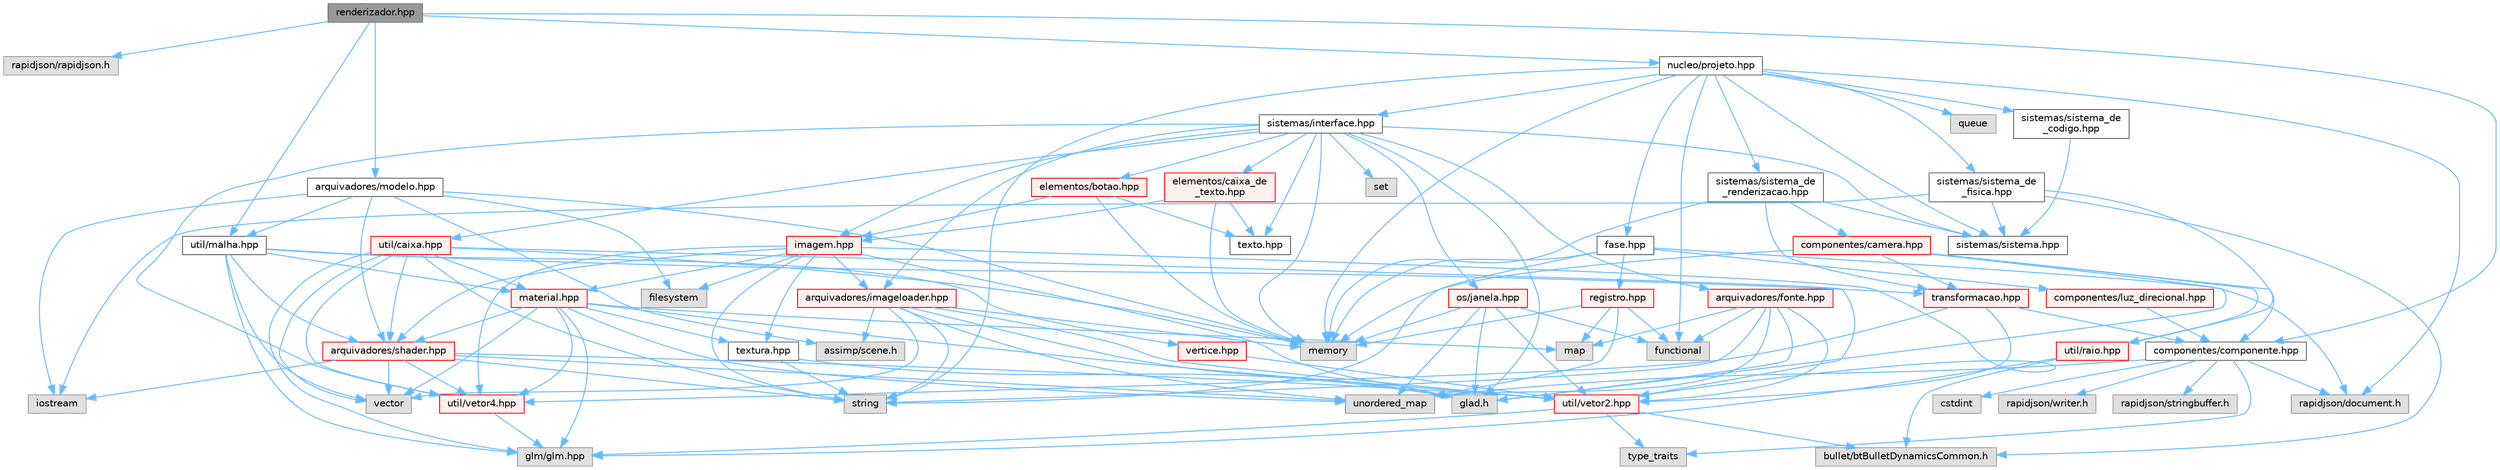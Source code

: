 digraph "renderizador.hpp"
{
 // LATEX_PDF_SIZE
  bgcolor="transparent";
  edge [fontname=Helvetica,fontsize=10,labelfontname=Helvetica,labelfontsize=10];
  node [fontname=Helvetica,fontsize=10,shape=box,height=0.2,width=0.4];
  Node1 [id="Node000001",label="renderizador.hpp",height=0.2,width=0.4,color="gray40", fillcolor="grey60", style="filled", fontcolor="black",tooltip=" "];
  Node1 -> Node2 [id="edge1_Node000001_Node000002",color="steelblue1",style="solid",tooltip=" "];
  Node2 [id="Node000002",label="rapidjson/rapidjson.h",height=0.2,width=0.4,color="grey60", fillcolor="#E0E0E0", style="filled",tooltip=" "];
  Node1 -> Node3 [id="edge2_Node000001_Node000003",color="steelblue1",style="solid",tooltip=" "];
  Node3 [id="Node000003",label="nucleo/projeto.hpp",height=0.2,width=0.4,color="grey40", fillcolor="white", style="filled",URL="$projeto_8hpp.html",tooltip="Classe projeto."];
  Node3 -> Node4 [id="edge3_Node000003_Node000004",color="steelblue1",style="solid",tooltip=" "];
  Node4 [id="Node000004",label="string",height=0.2,width=0.4,color="grey60", fillcolor="#E0E0E0", style="filled",tooltip=" "];
  Node3 -> Node5 [id="edge4_Node000003_Node000005",color="steelblue1",style="solid",tooltip=" "];
  Node5 [id="Node000005",label="queue",height=0.2,width=0.4,color="grey60", fillcolor="#E0E0E0", style="filled",tooltip=" "];
  Node3 -> Node6 [id="edge5_Node000003_Node000006",color="steelblue1",style="solid",tooltip=" "];
  Node6 [id="Node000006",label="functional",height=0.2,width=0.4,color="grey60", fillcolor="#E0E0E0", style="filled",tooltip=" "];
  Node3 -> Node7 [id="edge6_Node000003_Node000007",color="steelblue1",style="solid",tooltip=" "];
  Node7 [id="Node000007",label="rapidjson/document.h",height=0.2,width=0.4,color="grey60", fillcolor="#E0E0E0", style="filled",tooltip=" "];
  Node3 -> Node8 [id="edge7_Node000003_Node000008",color="steelblue1",style="solid",tooltip=" "];
  Node8 [id="Node000008",label="memory",height=0.2,width=0.4,color="grey60", fillcolor="#E0E0E0", style="filled",tooltip=" "];
  Node3 -> Node9 [id="edge8_Node000003_Node000009",color="steelblue1",style="solid",tooltip=" "];
  Node9 [id="Node000009",label="fase.hpp",height=0.2,width=0.4,color="grey40", fillcolor="white", style="filled",URL="$fase_8hpp_source.html",tooltip=" "];
  Node9 -> Node4 [id="edge9_Node000009_Node000004",color="steelblue1",style="solid",tooltip=" "];
  Node9 -> Node8 [id="edge10_Node000009_Node000008",color="steelblue1",style="solid",tooltip=" "];
  Node9 -> Node7 [id="edge11_Node000009_Node000007",color="steelblue1",style="solid",tooltip=" "];
  Node9 -> Node10 [id="edge12_Node000009_Node000010",color="steelblue1",style="solid",tooltip=" "];
  Node10 [id="Node000010",label="registro.hpp",height=0.2,width=0.4,color="red", fillcolor="#FFF0F0", style="filled",URL="$registro_8hpp.html",tooltip="Inclusoes e definições relacionadas à registro."];
  Node10 -> Node11 [id="edge13_Node000010_Node000011",color="steelblue1",style="solid",tooltip=" "];
  Node11 [id="Node000011",label="unordered_map",height=0.2,width=0.4,color="grey60", fillcolor="#E0E0E0", style="filled",tooltip=" "];
  Node10 -> Node12 [id="edge14_Node000010_Node000012",color="steelblue1",style="solid",tooltip=" "];
  Node12 [id="Node000012",label="map",height=0.2,width=0.4,color="grey60", fillcolor="#E0E0E0", style="filled",tooltip=" "];
  Node10 -> Node8 [id="edge15_Node000010_Node000008",color="steelblue1",style="solid",tooltip=" "];
  Node10 -> Node6 [id="edge16_Node000010_Node000006",color="steelblue1",style="solid",tooltip=" "];
  Node9 -> Node20 [id="edge17_Node000009_Node000020",color="steelblue1",style="solid",tooltip=" "];
  Node20 [id="Node000020",label="componentes/luz_direcional.hpp",height=0.2,width=0.4,color="red", fillcolor="#FFF0F0", style="filled",URL="$luz__direcional_8hpp.html",tooltip=" "];
  Node20 -> Node15 [id="edge18_Node000020_Node000015",color="steelblue1",style="solid",tooltip=" "];
  Node15 [id="Node000015",label="componentes/componente.hpp",height=0.2,width=0.4,color="grey40", fillcolor="white", style="filled",URL="$componente_8hpp.html",tooltip="Estrutura base para componetes."];
  Node15 -> Node11 [id="edge19_Node000015_Node000011",color="steelblue1",style="solid",tooltip=" "];
  Node15 -> Node16 [id="edge20_Node000015_Node000016",color="steelblue1",style="solid",tooltip=" "];
  Node16 [id="Node000016",label="cstdint",height=0.2,width=0.4,color="grey60", fillcolor="#E0E0E0", style="filled",tooltip=" "];
  Node15 -> Node17 [id="edge21_Node000015_Node000017",color="steelblue1",style="solid",tooltip=" "];
  Node17 [id="Node000017",label="type_traits",height=0.2,width=0.4,color="grey60", fillcolor="#E0E0E0", style="filled",tooltip=" "];
  Node15 -> Node7 [id="edge22_Node000015_Node000007",color="steelblue1",style="solid",tooltip=" "];
  Node15 -> Node18 [id="edge23_Node000015_Node000018",color="steelblue1",style="solid",tooltip=" "];
  Node18 [id="Node000018",label="rapidjson/writer.h",height=0.2,width=0.4,color="grey60", fillcolor="#E0E0E0", style="filled",tooltip=" "];
  Node15 -> Node19 [id="edge24_Node000015_Node000019",color="steelblue1",style="solid",tooltip=" "];
  Node19 [id="Node000019",label="rapidjson/stringbuffer.h",height=0.2,width=0.4,color="grey60", fillcolor="#E0E0E0", style="filled",tooltip=" "];
  Node3 -> Node27 [id="edge25_Node000003_Node000027",color="steelblue1",style="solid",tooltip=" "];
  Node27 [id="Node000027",label="sistemas/sistema.hpp",height=0.2,width=0.4,color="grey40", fillcolor="white", style="filled",URL="$sistemas_2sistema_8hpp.html",tooltip=" "];
  Node3 -> Node28 [id="edge26_Node000003_Node000028",color="steelblue1",style="solid",tooltip=" "];
  Node28 [id="Node000028",label="sistemas/sistema_de\l_fisica.hpp",height=0.2,width=0.4,color="grey40", fillcolor="white", style="filled",URL="$sistema__de__fisica_8hpp.html",tooltip=" "];
  Node28 -> Node27 [id="edge27_Node000028_Node000027",color="steelblue1",style="solid",tooltip=" "];
  Node28 -> Node29 [id="edge28_Node000028_Node000029",color="steelblue1",style="solid",tooltip=" "];
  Node29 [id="Node000029",label="iostream",height=0.2,width=0.4,color="grey60", fillcolor="#E0E0E0", style="filled",tooltip=" "];
  Node28 -> Node30 [id="edge29_Node000028_Node000030",color="steelblue1",style="solid",tooltip=" "];
  Node30 [id="Node000030",label="util/raio.hpp",height=0.2,width=0.4,color="red", fillcolor="#FFF0F0", style="filled",URL="$raio_8hpp.html",tooltip=" "];
  Node30 -> Node24 [id="edge30_Node000030_Node000024",color="steelblue1",style="solid",tooltip=" "];
  Node24 [id="Node000024",label="glm/glm.hpp",height=0.2,width=0.4,color="grey60", fillcolor="#E0E0E0", style="filled",tooltip=" "];
  Node30 -> Node23 [id="edge31_Node000030_Node000023",color="steelblue1",style="solid",tooltip=" "];
  Node23 [id="Node000023",label="bullet/btBulletDynamicsCommon.h",height=0.2,width=0.4,color="grey60", fillcolor="#E0E0E0", style="filled",tooltip=" "];
  Node28 -> Node23 [id="edge32_Node000028_Node000023",color="steelblue1",style="solid",tooltip=" "];
  Node3 -> Node31 [id="edge33_Node000003_Node000031",color="steelblue1",style="solid",tooltip=" "];
  Node31 [id="Node000031",label="sistemas/sistema_de\l_renderizacao.hpp",height=0.2,width=0.4,color="grey40", fillcolor="white", style="filled",URL="$sistema__de__renderizacao_8hpp.html",tooltip=" "];
  Node31 -> Node27 [id="edge34_Node000031_Node000027",color="steelblue1",style="solid",tooltip=" "];
  Node31 -> Node32 [id="edge35_Node000031_Node000032",color="steelblue1",style="solid",tooltip=" "];
  Node32 [id="Node000032",label="componentes/camera.hpp",height=0.2,width=0.4,color="red", fillcolor="#FFF0F0", style="filled",URL="$camera_8hpp_source.html",tooltip=" "];
  Node32 -> Node8 [id="edge36_Node000032_Node000008",color="steelblue1",style="solid",tooltip=" "];
  Node32 -> Node35 [id="edge37_Node000032_Node000035",color="steelblue1",style="solid",tooltip=" "];
  Node35 [id="Node000035",label="glad.h",height=0.2,width=0.4,color="grey60", fillcolor="#E0E0E0", style="filled",tooltip=" "];
  Node32 -> Node15 [id="edge38_Node000032_Node000015",color="steelblue1",style="solid",tooltip=" "];
  Node32 -> Node36 [id="edge39_Node000032_Node000036",color="steelblue1",style="solid",tooltip=" "];
  Node36 [id="Node000036",label="transformacao.hpp",height=0.2,width=0.4,color="red", fillcolor="#FFF0F0", style="filled",URL="$transformacao_8hpp.html",tooltip="Calcula a mtriz de modelo para um objeto 3d qualquer."];
  Node36 -> Node15 [id="edge40_Node000036_Node000015",color="steelblue1",style="solid",tooltip=" "];
  Node36 -> Node37 [id="edge41_Node000036_Node000037",color="steelblue1",style="solid",tooltip=" "];
  Node37 [id="Node000037",label="util/vetor2.hpp",height=0.2,width=0.4,color="red", fillcolor="#FFF0F0", style="filled",URL="$vetor2_8hpp.html",tooltip=" "];
  Node37 -> Node17 [id="edge42_Node000037_Node000017",color="steelblue1",style="solid",tooltip=" "];
  Node37 -> Node23 [id="edge43_Node000037_Node000023",color="steelblue1",style="solid",tooltip=" "];
  Node37 -> Node24 [id="edge44_Node000037_Node000024",color="steelblue1",style="solid",tooltip=" "];
  Node36 -> Node38 [id="edge45_Node000036_Node000038",color="steelblue1",style="solid",tooltip=" "];
  Node38 [id="Node000038",label="util/vetor4.hpp",height=0.2,width=0.4,color="red", fillcolor="#FFF0F0", style="filled",URL="$vetor4_8hpp.html",tooltip=" "];
  Node38 -> Node24 [id="edge46_Node000038_Node000024",color="steelblue1",style="solid",tooltip=" "];
  Node32 -> Node30 [id="edge47_Node000032_Node000030",color="steelblue1",style="solid",tooltip=" "];
  Node31 -> Node36 [id="edge48_Node000031_Node000036",color="steelblue1",style="solid",tooltip=" "];
  Node31 -> Node8 [id="edge49_Node000031_Node000008",color="steelblue1",style="solid",tooltip=" "];
  Node3 -> Node60 [id="edge50_Node000003_Node000060",color="steelblue1",style="solid",tooltip=" "];
  Node60 [id="Node000060",label="sistemas/sistema_de\l_codigo.hpp",height=0.2,width=0.4,color="grey40", fillcolor="white", style="filled",URL="$sistema__de__codigo_8hpp.html",tooltip=" "];
  Node60 -> Node27 [id="edge51_Node000060_Node000027",color="steelblue1",style="solid",tooltip=" "];
  Node3 -> Node61 [id="edge52_Node000003_Node000061",color="steelblue1",style="solid",tooltip=" "];
  Node61 [id="Node000061",label="sistemas/interface.hpp",height=0.2,width=0.4,color="grey40", fillcolor="white", style="filled",URL="$interface_8hpp_source.html",tooltip=" "];
  Node61 -> Node35 [id="edge53_Node000061_Node000035",color="steelblue1",style="solid",tooltip=" "];
  Node61 -> Node8 [id="edge54_Node000061_Node000008",color="steelblue1",style="solid",tooltip=" "];
  Node61 -> Node62 [id="edge55_Node000061_Node000062",color="steelblue1",style="solid",tooltip=" "];
  Node62 [id="Node000062",label="set",height=0.2,width=0.4,color="grey60", fillcolor="#E0E0E0", style="filled",tooltip=" "];
  Node61 -> Node27 [id="edge56_Node000061_Node000027",color="steelblue1",style="solid",tooltip=" "];
  Node61 -> Node50 [id="edge57_Node000061_Node000050",color="steelblue1",style="solid",tooltip=" "];
  Node50 [id="Node000050",label="arquivadores/imageloader.hpp",height=0.2,width=0.4,color="red", fillcolor="#FFF0F0", style="filled",URL="$imageloader_8hpp.html",tooltip=" "];
  Node50 -> Node35 [id="edge58_Node000050_Node000035",color="steelblue1",style="solid",tooltip=" "];
  Node50 -> Node4 [id="edge59_Node000050_Node000004",color="steelblue1",style="solid",tooltip=" "];
  Node50 -> Node11 [id="edge60_Node000050_Node000011",color="steelblue1",style="solid",tooltip=" "];
  Node50 -> Node53 [id="edge61_Node000050_Node000053",color="steelblue1",style="solid",tooltip=" "];
  Node53 [id="Node000053",label="assimp/scene.h",height=0.2,width=0.4,color="grey60", fillcolor="#E0E0E0", style="filled",tooltip=" "];
  Node50 -> Node48 [id="edge62_Node000050_Node000048",color="steelblue1",style="solid",tooltip=" "];
  Node48 [id="Node000048",label="vector",height=0.2,width=0.4,color="grey60", fillcolor="#E0E0E0", style="filled",tooltip=" "];
  Node50 -> Node8 [id="edge63_Node000050_Node000008",color="steelblue1",style="solid",tooltip=" "];
  Node50 -> Node37 [id="edge64_Node000050_Node000037",color="steelblue1",style="solid",tooltip=" "];
  Node61 -> Node63 [id="edge65_Node000061_Node000063",color="steelblue1",style="solid",tooltip=" "];
  Node63 [id="Node000063",label="arquivadores/fonte.hpp",height=0.2,width=0.4,color="red", fillcolor="#FFF0F0", style="filled",URL="$fonte_8hpp.html",tooltip=" "];
  Node63 -> Node35 [id="edge66_Node000063_Node000035",color="steelblue1",style="solid",tooltip=" "];
  Node63 -> Node4 [id="edge67_Node000063_Node000004",color="steelblue1",style="solid",tooltip=" "];
  Node63 -> Node12 [id="edge68_Node000063_Node000012",color="steelblue1",style="solid",tooltip=" "];
  Node63 -> Node11 [id="edge69_Node000063_Node000011",color="steelblue1",style="solid",tooltip=" "];
  Node63 -> Node37 [id="edge70_Node000063_Node000037",color="steelblue1",style="solid",tooltip=" "];
  Node63 -> Node6 [id="edge71_Node000063_Node000006",color="steelblue1",style="solid",tooltip=" "];
  Node61 -> Node65 [id="edge72_Node000061_Node000065",color="steelblue1",style="solid",tooltip=" "];
  Node65 [id="Node000065",label="util/caixa.hpp",height=0.2,width=0.4,color="red", fillcolor="#FFF0F0", style="filled",URL="$caixa_8hpp.html",tooltip=" "];
  Node65 -> Node4 [id="edge73_Node000065_Node000004",color="steelblue1",style="solid",tooltip=" "];
  Node65 -> Node8 [id="edge74_Node000065_Node000008",color="steelblue1",style="solid",tooltip=" "];
  Node65 -> Node48 [id="edge75_Node000065_Node000048",color="steelblue1",style="solid",tooltip=" "];
  Node65 -> Node57 [id="edge76_Node000065_Node000057",color="steelblue1",style="solid",tooltip=" "];
  Node57 [id="Node000057",label="material.hpp",height=0.2,width=0.4,color="red", fillcolor="#FFF0F0", style="filled",URL="$material_8hpp.html",tooltip=" "];
  Node57 -> Node11 [id="edge77_Node000057_Node000011",color="steelblue1",style="solid",tooltip=" "];
  Node57 -> Node48 [id="edge78_Node000057_Node000048",color="steelblue1",style="solid",tooltip=" "];
  Node57 -> Node12 [id="edge79_Node000057_Node000012",color="steelblue1",style="solid",tooltip=" "];
  Node57 -> Node45 [id="edge80_Node000057_Node000045",color="steelblue1",style="solid",tooltip=" "];
  Node45 [id="Node000045",label="arquivadores/shader.hpp",height=0.2,width=0.4,color="red", fillcolor="#FFF0F0", style="filled",URL="$shader_8hpp.html",tooltip="Gerencia os shaders GLSL."];
  Node45 -> Node4 [id="edge81_Node000045_Node000004",color="steelblue1",style="solid",tooltip=" "];
  Node45 -> Node29 [id="edge82_Node000045_Node000029",color="steelblue1",style="solid",tooltip=" "];
  Node45 -> Node48 [id="edge83_Node000045_Node000048",color="steelblue1",style="solid",tooltip=" "];
  Node45 -> Node11 [id="edge84_Node000045_Node000011",color="steelblue1",style="solid",tooltip=" "];
  Node45 -> Node38 [id="edge85_Node000045_Node000038",color="steelblue1",style="solid",tooltip=" "];
  Node45 -> Node37 [id="edge86_Node000045_Node000037",color="steelblue1",style="solid",tooltip=" "];
  Node57 -> Node58 [id="edge87_Node000057_Node000058",color="steelblue1",style="solid",tooltip=" "];
  Node58 [id="Node000058",label="textura.hpp",height=0.2,width=0.4,color="grey40", fillcolor="white", style="filled",URL="$textura_8hpp.html",tooltip=" "];
  Node58 -> Node4 [id="edge88_Node000058_Node000004",color="steelblue1",style="solid",tooltip=" "];
  Node58 -> Node35 [id="edge89_Node000058_Node000035",color="steelblue1",style="solid",tooltip=" "];
  Node57 -> Node37 [id="edge90_Node000057_Node000037",color="steelblue1",style="solid",tooltip=" "];
  Node57 -> Node38 [id="edge91_Node000057_Node000038",color="steelblue1",style="solid",tooltip=" "];
  Node57 -> Node24 [id="edge92_Node000057_Node000024",color="steelblue1",style="solid",tooltip=" "];
  Node65 -> Node37 [id="edge93_Node000065_Node000037",color="steelblue1",style="solid",tooltip=" "];
  Node65 -> Node38 [id="edge94_Node000065_Node000038",color="steelblue1",style="solid",tooltip=" "];
  Node65 -> Node24 [id="edge95_Node000065_Node000024",color="steelblue1",style="solid",tooltip=" "];
  Node65 -> Node45 [id="edge96_Node000065_Node000045",color="steelblue1",style="solid",tooltip=" "];
  Node61 -> Node67 [id="edge97_Node000061_Node000067",color="steelblue1",style="solid",tooltip=" "];
  Node67 [id="Node000067",label="elementos/botao.hpp",height=0.2,width=0.4,color="red", fillcolor="#FFF0F0", style="filled",URL="$botao_8hpp.html",tooltip=" "];
  Node67 -> Node68 [id="edge98_Node000067_Node000068",color="steelblue1",style="solid",tooltip=" "];
  Node68 [id="Node000068",label="imagem.hpp",height=0.2,width=0.4,color="red", fillcolor="#FFF0F0", style="filled",URL="$imagem_8hpp.html",tooltip=" "];
  Node68 -> Node35 [id="edge99_Node000068_Node000035",color="steelblue1",style="solid",tooltip=" "];
  Node68 -> Node4 [id="edge100_Node000068_Node000004",color="steelblue1",style="solid",tooltip=" "];
  Node68 -> Node55 [id="edge101_Node000068_Node000055",color="steelblue1",style="solid",tooltip=" "];
  Node55 [id="Node000055",label="filesystem",height=0.2,width=0.4,color="grey60", fillcolor="#E0E0E0", style="filled",tooltip=" "];
  Node68 -> Node37 [id="edge102_Node000068_Node000037",color="steelblue1",style="solid",tooltip=" "];
  Node68 -> Node38 [id="edge103_Node000068_Node000038",color="steelblue1",style="solid",tooltip=" "];
  Node68 -> Node57 [id="edge104_Node000068_Node000057",color="steelblue1",style="solid",tooltip=" "];
  Node68 -> Node58 [id="edge105_Node000068_Node000058",color="steelblue1",style="solid",tooltip=" "];
  Node68 -> Node45 [id="edge106_Node000068_Node000045",color="steelblue1",style="solid",tooltip=" "];
  Node68 -> Node50 [id="edge107_Node000068_Node000050",color="steelblue1",style="solid",tooltip=" "];
  Node67 -> Node70 [id="edge108_Node000067_Node000070",color="steelblue1",style="solid",tooltip=" "];
  Node70 [id="Node000070",label="texto.hpp",height=0.2,width=0.4,color="grey40", fillcolor="white", style="filled",URL="$texto_8hpp.html",tooltip=" "];
  Node67 -> Node8 [id="edge109_Node000067_Node000008",color="steelblue1",style="solid",tooltip=" "];
  Node61 -> Node71 [id="edge110_Node000061_Node000071",color="steelblue1",style="solid",tooltip=" "];
  Node71 [id="Node000071",label="elementos/caixa_de\l_texto.hpp",height=0.2,width=0.4,color="red", fillcolor="#FFF0F0", style="filled",URL="$caixa__de__texto_8hpp.html",tooltip=" "];
  Node71 -> Node68 [id="edge111_Node000071_Node000068",color="steelblue1",style="solid",tooltip=" "];
  Node71 -> Node70 [id="edge112_Node000071_Node000070",color="steelblue1",style="solid",tooltip=" "];
  Node71 -> Node8 [id="edge113_Node000071_Node000008",color="steelblue1",style="solid",tooltip=" "];
  Node61 -> Node68 [id="edge114_Node000061_Node000068",color="steelblue1",style="solid",tooltip=" "];
  Node61 -> Node70 [id="edge115_Node000061_Node000070",color="steelblue1",style="solid",tooltip=" "];
  Node61 -> Node38 [id="edge116_Node000061_Node000038",color="steelblue1",style="solid",tooltip=" "];
  Node61 -> Node73 [id="edge117_Node000061_Node000073",color="steelblue1",style="solid",tooltip=" "];
  Node73 [id="Node000073",label="os/janela.hpp",height=0.2,width=0.4,color="red", fillcolor="#FFF0F0", style="filled",URL="$janela_8hpp_source.html",tooltip=" "];
  Node73 -> Node6 [id="edge118_Node000073_Node000006",color="steelblue1",style="solid",tooltip=" "];
  Node73 -> Node8 [id="edge119_Node000073_Node000008",color="steelblue1",style="solid",tooltip=" "];
  Node73 -> Node11 [id="edge120_Node000073_Node000011",color="steelblue1",style="solid",tooltip=" "];
  Node73 -> Node35 [id="edge121_Node000073_Node000035",color="steelblue1",style="solid",tooltip=" "];
  Node73 -> Node37 [id="edge122_Node000073_Node000037",color="steelblue1",style="solid",tooltip=" "];
  Node1 -> Node56 [id="edge123_Node000001_Node000056",color="steelblue1",style="solid",tooltip=" "];
  Node56 [id="Node000056",label="util/malha.hpp",height=0.2,width=0.4,color="grey40", fillcolor="white", style="filled",URL="$malha_8hpp.html",tooltip=" "];
  Node56 -> Node48 [id="edge124_Node000056_Node000048",color="steelblue1",style="solid",tooltip=" "];
  Node56 -> Node24 [id="edge125_Node000056_Node000024",color="steelblue1",style="solid",tooltip=" "];
  Node56 -> Node57 [id="edge126_Node000056_Node000057",color="steelblue1",style="solid",tooltip=" "];
  Node56 -> Node59 [id="edge127_Node000056_Node000059",color="steelblue1",style="solid",tooltip=" "];
  Node59 [id="Node000059",label="vertice.hpp",height=0.2,width=0.4,color="red", fillcolor="#FFF0F0", style="filled",URL="$vertice_8hpp.html",tooltip=" "];
  Node59 -> Node37 [id="edge128_Node000059_Node000037",color="steelblue1",style="solid",tooltip=" "];
  Node56 -> Node36 [id="edge129_Node000056_Node000036",color="steelblue1",style="solid",tooltip=" "];
  Node56 -> Node45 [id="edge130_Node000056_Node000045",color="steelblue1",style="solid",tooltip=" "];
  Node1 -> Node54 [id="edge131_Node000001_Node000054",color="steelblue1",style="solid",tooltip=" "];
  Node54 [id="Node000054",label="arquivadores/modelo.hpp",height=0.2,width=0.4,color="grey40", fillcolor="white", style="filled",URL="$modelo_8hpp_source.html",tooltip=" "];
  Node54 -> Node8 [id="edge132_Node000054_Node000008",color="steelblue1",style="solid",tooltip=" "];
  Node54 -> Node53 [id="edge133_Node000054_Node000053",color="steelblue1",style="solid",tooltip=" "];
  Node54 -> Node55 [id="edge134_Node000054_Node000055",color="steelblue1",style="solid",tooltip=" "];
  Node54 -> Node56 [id="edge135_Node000054_Node000056",color="steelblue1",style="solid",tooltip=" "];
  Node54 -> Node29 [id="edge136_Node000054_Node000029",color="steelblue1",style="solid",tooltip=" "];
  Node54 -> Node45 [id="edge137_Node000054_Node000045",color="steelblue1",style="solid",tooltip=" "];
  Node1 -> Node15 [id="edge138_Node000001_Node000015",color="steelblue1",style="solid",tooltip=" "];
}

